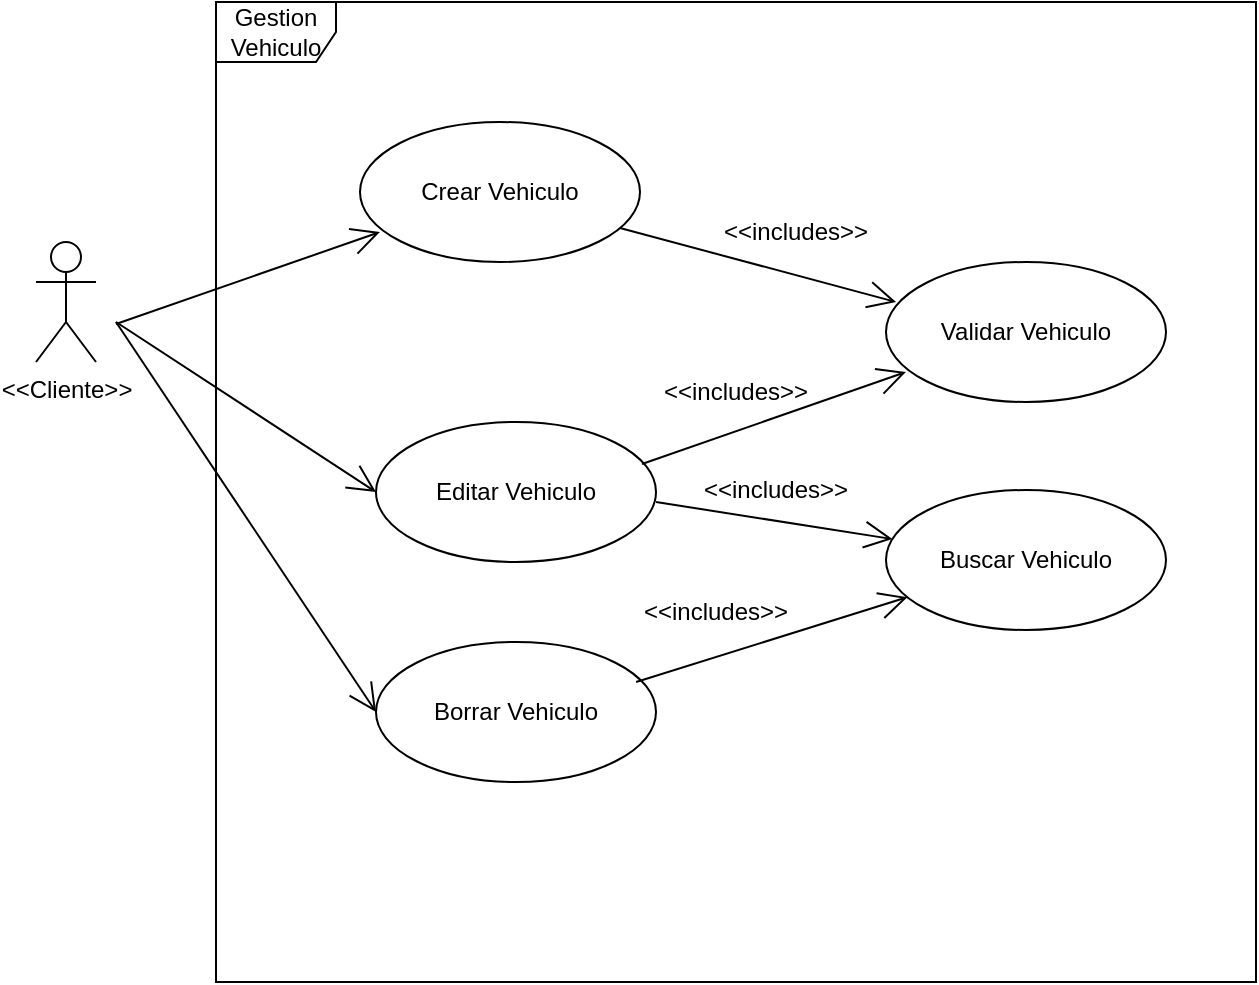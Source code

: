 <mxfile version="21.2.8" type="device">
  <diagram name="Página-1" id="dfHO47jalvIyfnMXlgef">
    <mxGraphModel dx="706" dy="831" grid="1" gridSize="10" guides="1" tooltips="1" connect="1" arrows="1" fold="1" page="1" pageScale="1" pageWidth="1169" pageHeight="827" math="0" shadow="0">
      <root>
        <mxCell id="0" />
        <mxCell id="1" parent="0" />
        <mxCell id="yCTxjvJW9u8hMO56CBV1-19" value="&amp;lt;&amp;lt;Cliente&amp;gt;&amp;gt;" style="shape=umlActor;verticalLabelPosition=bottom;verticalAlign=top;html=1;outlineConnect=0;" vertex="1" parent="1">
          <mxGeometry x="100" y="300" width="30" height="60" as="geometry" />
        </mxCell>
        <mxCell id="yCTxjvJW9u8hMO56CBV1-20" value="Gestion Vehiculo" style="shape=umlFrame;whiteSpace=wrap;html=1;pointerEvents=0;" vertex="1" parent="1">
          <mxGeometry x="190" y="180" width="520" height="490" as="geometry" />
        </mxCell>
        <mxCell id="yCTxjvJW9u8hMO56CBV1-21" value="" style="endArrow=open;endFill=1;endSize=12;html=1;rounded=0;entryX=0;entryY=0.5;entryDx=0;entryDy=0;" edge="1" parent="1" target="yCTxjvJW9u8hMO56CBV1-22">
          <mxGeometry width="160" relative="1" as="geometry">
            <mxPoint x="140" y="340" as="sourcePoint" />
            <mxPoint x="230" y="335" as="targetPoint" />
          </mxGeometry>
        </mxCell>
        <mxCell id="yCTxjvJW9u8hMO56CBV1-22" value="Borrar Vehiculo" style="ellipse;whiteSpace=wrap;html=1;" vertex="1" parent="1">
          <mxGeometry x="270" y="500" width="140" height="70" as="geometry" />
        </mxCell>
        <mxCell id="yCTxjvJW9u8hMO56CBV1-23" value="Buscar Vehiculo" style="ellipse;whiteSpace=wrap;html=1;" vertex="1" parent="1">
          <mxGeometry x="525" y="424" width="140" height="70" as="geometry" />
        </mxCell>
        <mxCell id="yCTxjvJW9u8hMO56CBV1-24" value="" style="endArrow=open;endFill=1;endSize=12;html=1;rounded=0;exitX=0.929;exitY=0.286;exitDx=0;exitDy=0;exitPerimeter=0;" edge="1" parent="1" source="yCTxjvJW9u8hMO56CBV1-22" target="yCTxjvJW9u8hMO56CBV1-23">
          <mxGeometry width="160" relative="1" as="geometry">
            <mxPoint x="340" y="300" as="sourcePoint" />
            <mxPoint x="500" y="300" as="targetPoint" />
          </mxGeometry>
        </mxCell>
        <mxCell id="yCTxjvJW9u8hMO56CBV1-25" value="&amp;lt;&amp;lt;includes&amp;gt;&amp;gt;" style="text;html=1;strokeColor=none;fillColor=none;align=center;verticalAlign=middle;whiteSpace=wrap;rounded=0;" vertex="1" parent="1">
          <mxGeometry x="410" y="470" width="60" height="30" as="geometry" />
        </mxCell>
        <mxCell id="yCTxjvJW9u8hMO56CBV1-26" value="" style="endArrow=open;endFill=1;endSize=12;html=1;rounded=0;entryX=0;entryY=0.5;entryDx=0;entryDy=0;" edge="1" parent="1" target="yCTxjvJW9u8hMO56CBV1-27">
          <mxGeometry width="160" relative="1" as="geometry">
            <mxPoint x="140" y="340" as="sourcePoint" />
            <mxPoint x="240" y="230.5" as="targetPoint" />
          </mxGeometry>
        </mxCell>
        <mxCell id="yCTxjvJW9u8hMO56CBV1-27" value="Editar Vehiculo" style="ellipse;whiteSpace=wrap;html=1;" vertex="1" parent="1">
          <mxGeometry x="270" y="390" width="140" height="70" as="geometry" />
        </mxCell>
        <mxCell id="yCTxjvJW9u8hMO56CBV1-28" value="" style="endArrow=open;endFill=1;endSize=12;html=1;rounded=0;exitX=0.929;exitY=0.286;exitDx=0;exitDy=0;exitPerimeter=0;" edge="1" parent="1" target="yCTxjvJW9u8hMO56CBV1-23">
          <mxGeometry width="160" relative="1" as="geometry">
            <mxPoint x="410" y="430" as="sourcePoint" />
            <mxPoint x="546" y="388" as="targetPoint" />
          </mxGeometry>
        </mxCell>
        <mxCell id="yCTxjvJW9u8hMO56CBV1-29" value="&amp;lt;&amp;lt;includes&amp;gt;&amp;gt;" style="text;html=1;strokeColor=none;fillColor=none;align=center;verticalAlign=middle;whiteSpace=wrap;rounded=0;" vertex="1" parent="1">
          <mxGeometry x="440" y="409" width="60" height="30" as="geometry" />
        </mxCell>
        <mxCell id="yCTxjvJW9u8hMO56CBV1-30" value="Validar Vehiculo" style="ellipse;whiteSpace=wrap;html=1;" vertex="1" parent="1">
          <mxGeometry x="525" y="310" width="140" height="70" as="geometry" />
        </mxCell>
        <mxCell id="yCTxjvJW9u8hMO56CBV1-31" value="&amp;lt;&amp;lt;includes&amp;gt;&amp;gt;" style="text;html=1;strokeColor=none;fillColor=none;align=center;verticalAlign=middle;whiteSpace=wrap;rounded=0;" vertex="1" parent="1">
          <mxGeometry x="420" y="360" width="60" height="30" as="geometry" />
        </mxCell>
        <mxCell id="yCTxjvJW9u8hMO56CBV1-32" value="&amp;lt;&amp;lt;includes&amp;gt;&amp;gt;" style="text;html=1;strokeColor=none;fillColor=none;align=center;verticalAlign=middle;whiteSpace=wrap;rounded=0;" vertex="1" parent="1">
          <mxGeometry x="450" y="280" width="60" height="30" as="geometry" />
        </mxCell>
        <mxCell id="yCTxjvJW9u8hMO56CBV1-33" value="" style="endArrow=open;endFill=1;endSize=12;html=1;rounded=0;exitX=0.95;exitY=0.3;exitDx=0;exitDy=0;exitPerimeter=0;entryX=0.071;entryY=0.786;entryDx=0;entryDy=0;entryPerimeter=0;" edge="1" parent="1" source="yCTxjvJW9u8hMO56CBV1-27" target="yCTxjvJW9u8hMO56CBV1-30">
          <mxGeometry width="160" relative="1" as="geometry">
            <mxPoint x="407" y="395" as="sourcePoint" />
            <mxPoint x="525" y="414" as="targetPoint" />
          </mxGeometry>
        </mxCell>
        <mxCell id="yCTxjvJW9u8hMO56CBV1-34" value="Crear Vehiculo" style="ellipse;whiteSpace=wrap;html=1;" vertex="1" parent="1">
          <mxGeometry x="262" y="240" width="140" height="70" as="geometry" />
        </mxCell>
        <mxCell id="yCTxjvJW9u8hMO56CBV1-35" value="" style="endArrow=open;endFill=1;endSize=12;html=1;rounded=0;exitX=0.95;exitY=0.3;exitDx=0;exitDy=0;exitPerimeter=0;entryX=0.071;entryY=0.786;entryDx=0;entryDy=0;entryPerimeter=0;" edge="1" parent="1" target="yCTxjvJW9u8hMO56CBV1-34">
          <mxGeometry width="160" relative="1" as="geometry">
            <mxPoint x="140" y="341" as="sourcePoint" />
            <mxPoint x="262" y="344" as="targetPoint" />
          </mxGeometry>
        </mxCell>
        <mxCell id="yCTxjvJW9u8hMO56CBV1-36" value="" style="endArrow=open;endFill=1;endSize=12;html=1;rounded=0;exitX=0.929;exitY=0.286;exitDx=0;exitDy=0;exitPerimeter=0;entryX=0.036;entryY=0.286;entryDx=0;entryDy=0;entryPerimeter=0;" edge="1" parent="1" target="yCTxjvJW9u8hMO56CBV1-30">
          <mxGeometry width="160" relative="1" as="geometry">
            <mxPoint x="392" y="293" as="sourcePoint" />
            <mxPoint x="510" y="312" as="targetPoint" />
          </mxGeometry>
        </mxCell>
      </root>
    </mxGraphModel>
  </diagram>
</mxfile>
